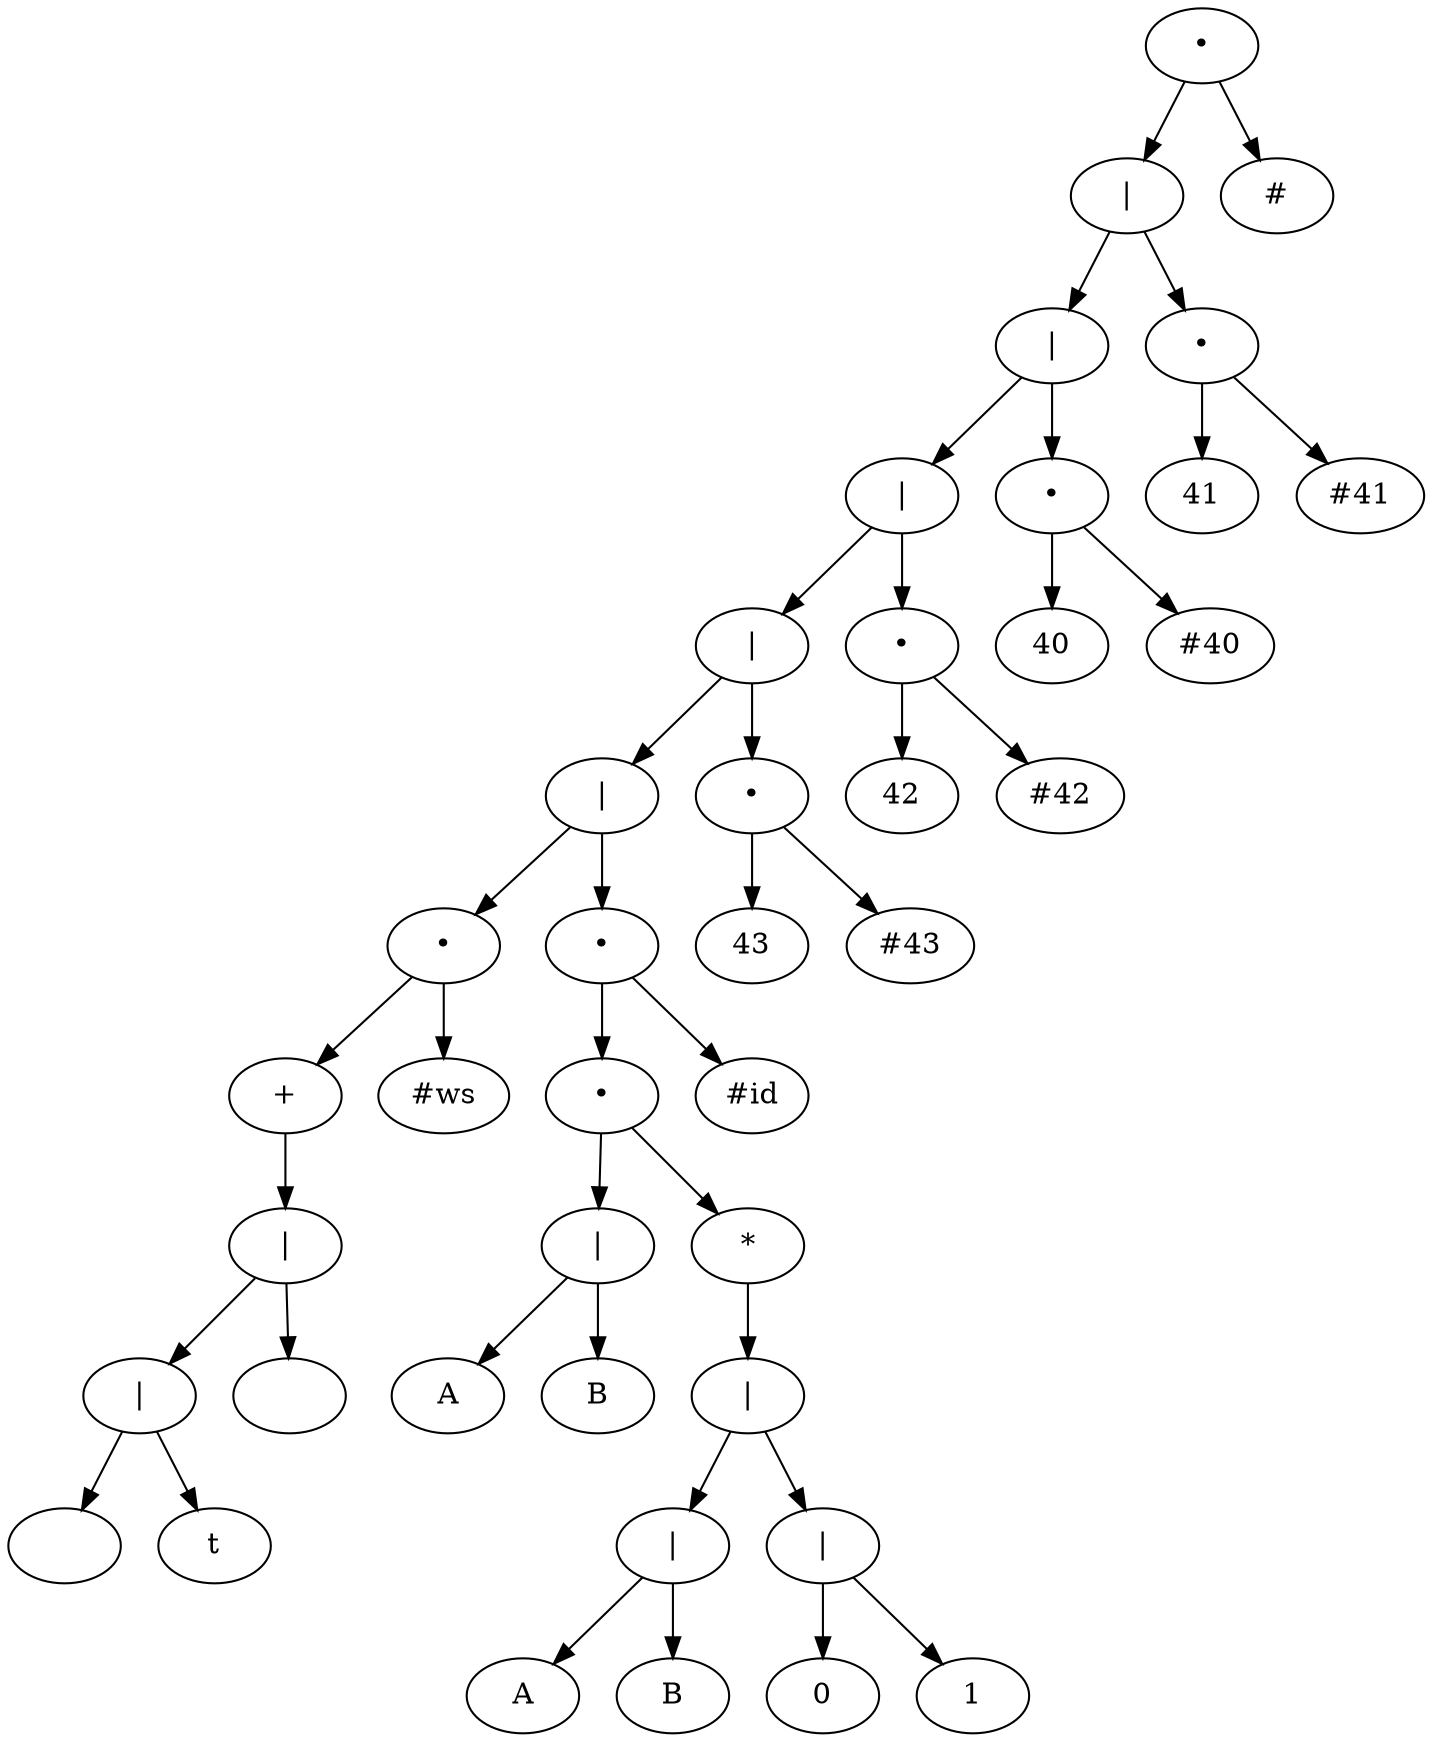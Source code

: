 digraph {
	28373200 [label="•"]
	28373200 -> 28373008
	28373008 [label="|"]
	28373008 -> 28372624
	28372624 [label="|"]
	28372624 -> 28372240
	28372240 [label="|"]
	28372240 -> 28371856
	28371856 [label="|"]
	28371856 -> 28371472
	28371472 [label="|"]
	28371472 -> 28370032
	28370032 [label="•"]
	28370032 -> 28369840
	28369840 [label="+"]
	28369840 -> 28369744
	28369744 [label="|"]
	28369744 -> 28369552
	28369552 [label="|"]
	28369552 -> 28369360
	28369360 [label=" "]
	28369552 -> 28369456
	28369456 [label="\t"]
	28369744 -> 28369648
	28369648 [label="\n"]
	28370032 -> 28369936
	28369936 [label="#ws"]
	28371472 -> 28371376
	28371376 [label="•"]
	28371376 -> 28371184
	28371184 [label="•"]
	28371184 -> 28370320
	28370320 [label="|"]
	28370320 -> 28370128
	28370128 [label=A]
	28370320 -> 28370224
	28370224 [label=B]
	28371184 -> 28371088
	28371088 [label="*"]
	28371088 -> 28370992
	28370992 [label="|"]
	28370992 -> 28370608
	28370608 [label="|"]
	28370608 -> 28370416
	28370416 [label=A]
	28370608 -> 28370512
	28370512 [label=B]
	28370992 -> 28370896
	28370896 [label="|"]
	28370896 -> 28370704
	28370704 [label=0]
	28370896 -> 28370800
	28370800 [label=1]
	28371376 -> 28371280
	28371280 [label="#id"]
	28371856 -> 28371760
	28371760 [label="•"]
	28371760 -> 28371568
	28371568 [label=43]
	28371760 -> 28371664
	28371664 [label="#43"]
	28372240 -> 28372144
	28372144 [label="•"]
	28372144 -> 28371952
	28371952 [label=42]
	28372144 -> 28372048
	28372048 [label="#42"]
	28372624 -> 28372528
	28372528 [label="•"]
	28372528 -> 28372336
	28372336 [label=40]
	28372528 -> 28372432
	28372432 [label="#40"]
	28373008 -> 28372912
	28372912 [label="•"]
	28372912 -> 28372720
	28372720 [label=41]
	28372912 -> 28372816
	28372816 [label="#41"]
	28373200 -> 28373104
	28373104 [label="#"]
}
